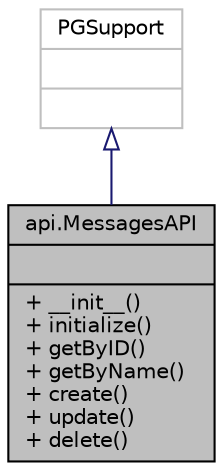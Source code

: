 digraph "api.MessagesAPI"
{
 // LATEX_PDF_SIZE
  edge [fontname="Helvetica",fontsize="10",labelfontname="Helvetica",labelfontsize="10"];
  node [fontname="Helvetica",fontsize="10",shape=record];
  Node1 [label="{api.MessagesAPI\n||+ __init__()\l+ initialize()\l+ getByID()\l+ getByName()\l+ create()\l+ update()\l+ delete()\l}",height=0.2,width=0.4,color="black", fillcolor="grey75", style="filled", fontcolor="black",tooltip=" "];
  Node2 -> Node1 [dir="back",color="midnightblue",fontsize="10",style="solid",arrowtail="onormal",fontname="Helvetica"];
  Node2 [label="{PGSupport\n||}",height=0.2,width=0.4,color="grey75", fillcolor="white", style="filled",tooltip=" "];
}

